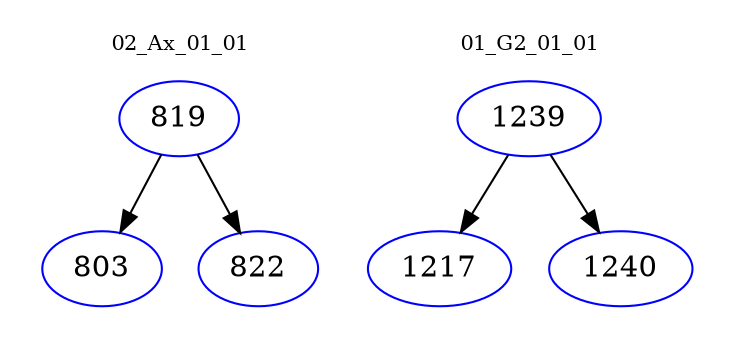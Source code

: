 digraph{
subgraph cluster_0 {
color = white
label = "02_Ax_01_01";
fontsize=10;
T0_819 [label="819", color="blue"]
T0_819 -> T0_803 [color="black"]
T0_803 [label="803", color="blue"]
T0_819 -> T0_822 [color="black"]
T0_822 [label="822", color="blue"]
}
subgraph cluster_1 {
color = white
label = "01_G2_01_01";
fontsize=10;
T1_1239 [label="1239", color="blue"]
T1_1239 -> T1_1217 [color="black"]
T1_1217 [label="1217", color="blue"]
T1_1239 -> T1_1240 [color="black"]
T1_1240 [label="1240", color="blue"]
}
}
